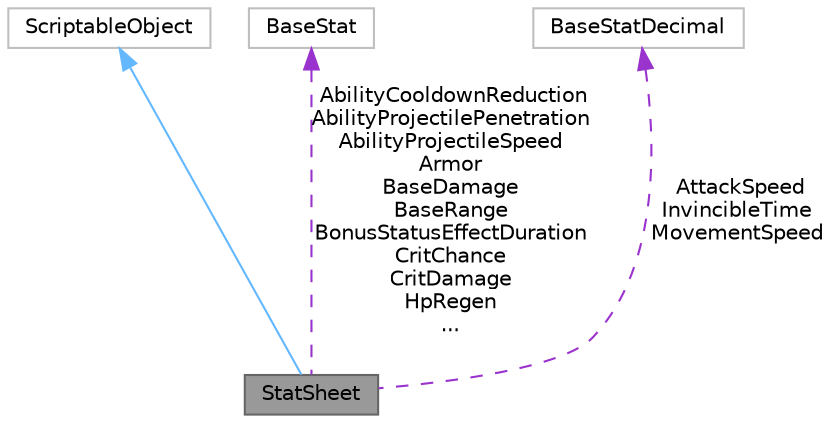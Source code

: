 digraph "StatSheet"
{
 // LATEX_PDF_SIZE
  bgcolor="transparent";
  edge [fontname=Helvetica,fontsize=10,labelfontname=Helvetica,labelfontsize=10];
  node [fontname=Helvetica,fontsize=10,shape=box,height=0.2,width=0.4];
  Node1 [label="StatSheet",height=0.2,width=0.4,color="gray40", fillcolor="grey60", style="filled", fontcolor="black",tooltip=" "];
  Node2 -> Node1 [dir="back",color="steelblue1",style="solid"];
  Node2 [label="ScriptableObject",height=0.2,width=0.4,color="grey75", fillcolor="white", style="filled",tooltip=" "];
  Node3 -> Node1 [dir="back",color="darkorchid3",style="dashed",label=" AbilityCooldownReduction\nAbilityProjectilePenetration\nAbilityProjectileSpeed\nArmor\nBaseDamage\nBaseRange\nBonusStatusEffectDuration\nCritChance\nCritDamage\nHpRegen\n..." ];
  Node3 [label="BaseStat",height=0.2,width=0.4,color="grey75", fillcolor="white", style="filled",URL="$class_base_stat.html",tooltip=" "];
  Node4 -> Node1 [dir="back",color="darkorchid3",style="dashed",label=" AttackSpeed\nInvincibleTime\nMovementSpeed" ];
  Node4 [label="BaseStatDecimal",height=0.2,width=0.4,color="grey75", fillcolor="white", style="filled",URL="$class_base_stat_decimal.html",tooltip=" "];
}
